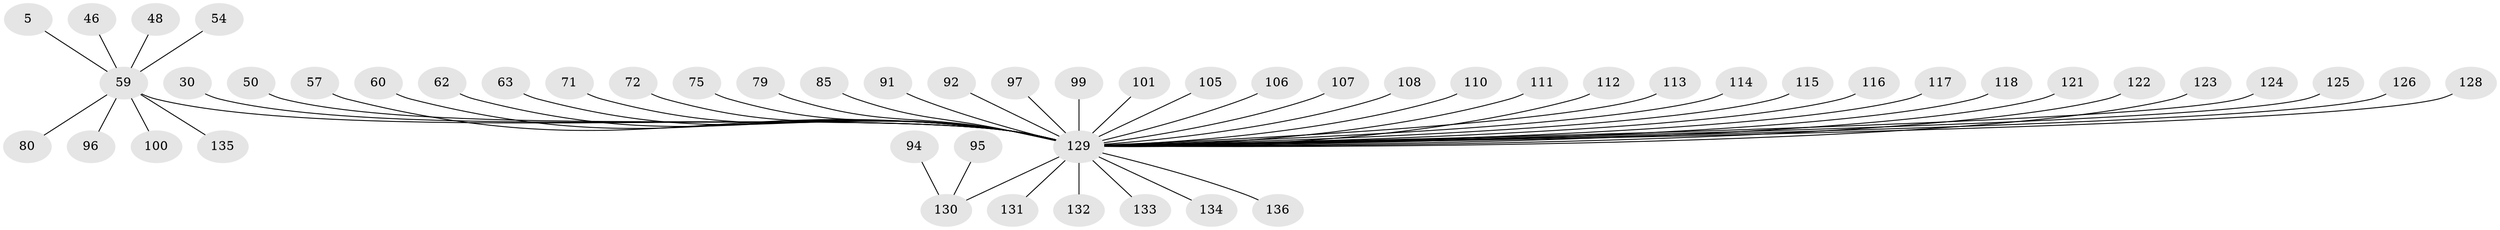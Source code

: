 // original degree distribution, {13: 0.007352941176470588, 9: 0.007352941176470588, 7: 0.014705882352941176, 16: 0.007352941176470588, 1: 0.5955882352941176, 4: 0.04411764705882353, 2: 0.20588235294117646, 5: 0.022058823529411766, 10: 0.007352941176470588, 3: 0.0661764705882353, 11: 0.007352941176470588, 8: 0.014705882352941176}
// Generated by graph-tools (version 1.1) at 2025/50/03/04/25 21:50:48]
// undirected, 54 vertices, 53 edges
graph export_dot {
graph [start="1"]
  node [color=gray90,style=filled];
  5;
  30;
  46;
  48;
  50;
  54;
  57 [super="+34"];
  59 [super="+3+2"];
  60;
  62;
  63;
  71;
  72 [super="+19+27+49+65"];
  75;
  79 [super="+73"];
  80 [super="+55"];
  85 [super="+32+33"];
  91;
  92;
  94;
  95;
  96;
  97;
  99 [super="+98"];
  100 [super="+44"];
  101;
  105 [super="+22"];
  106 [super="+20"];
  107 [super="+39"];
  108;
  110;
  111;
  112 [super="+47+102"];
  113;
  114 [super="+90"];
  115;
  116;
  117;
  118;
  121;
  122 [super="+104"];
  123 [super="+36"];
  124;
  125;
  126;
  128 [super="+13+56+67+83"];
  129 [super="+120+1+103+7+11+12+23"];
  130 [super="+51+53+61+74"];
  131;
  132 [super="+109"];
  133;
  134;
  135 [super="+127"];
  136;
  5 -- 59;
  30 -- 129;
  46 -- 59;
  48 -- 59;
  50 -- 129;
  54 -- 59;
  57 -- 129;
  59 -- 96;
  59 -- 100;
  59 -- 80;
  59 -- 135;
  59 -- 129 [weight=6];
  60 -- 129;
  62 -- 129;
  63 -- 129;
  71 -- 129;
  72 -- 129;
  75 -- 129;
  79 -- 129;
  85 -- 129 [weight=4];
  91 -- 129;
  92 -- 129;
  94 -- 130;
  95 -- 130;
  97 -- 129;
  99 -- 129;
  101 -- 129;
  105 -- 129;
  106 -- 129;
  107 -- 129;
  108 -- 129;
  110 -- 129;
  111 -- 129;
  112 -- 129;
  113 -- 129;
  114 -- 129 [weight=2];
  115 -- 129;
  116 -- 129;
  117 -- 129;
  118 -- 129;
  121 -- 129;
  122 -- 129 [weight=2];
  123 -- 129;
  124 -- 129;
  125 -- 129;
  126 -- 129;
  128 -- 129;
  129 -- 134;
  129 -- 130 [weight=2];
  129 -- 131;
  129 -- 132;
  129 -- 133;
  129 -- 136;
}
